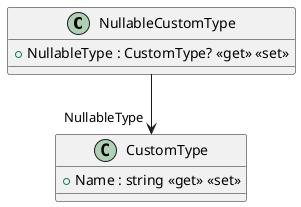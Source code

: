 @startuml
class NullableCustomType {
    + NullableType : CustomType? <<get>> <<set>>
}
class CustomType {
    + Name : string <<get>> <<set>>
}
NullableCustomType --> "NullableType" CustomType
@enduml
